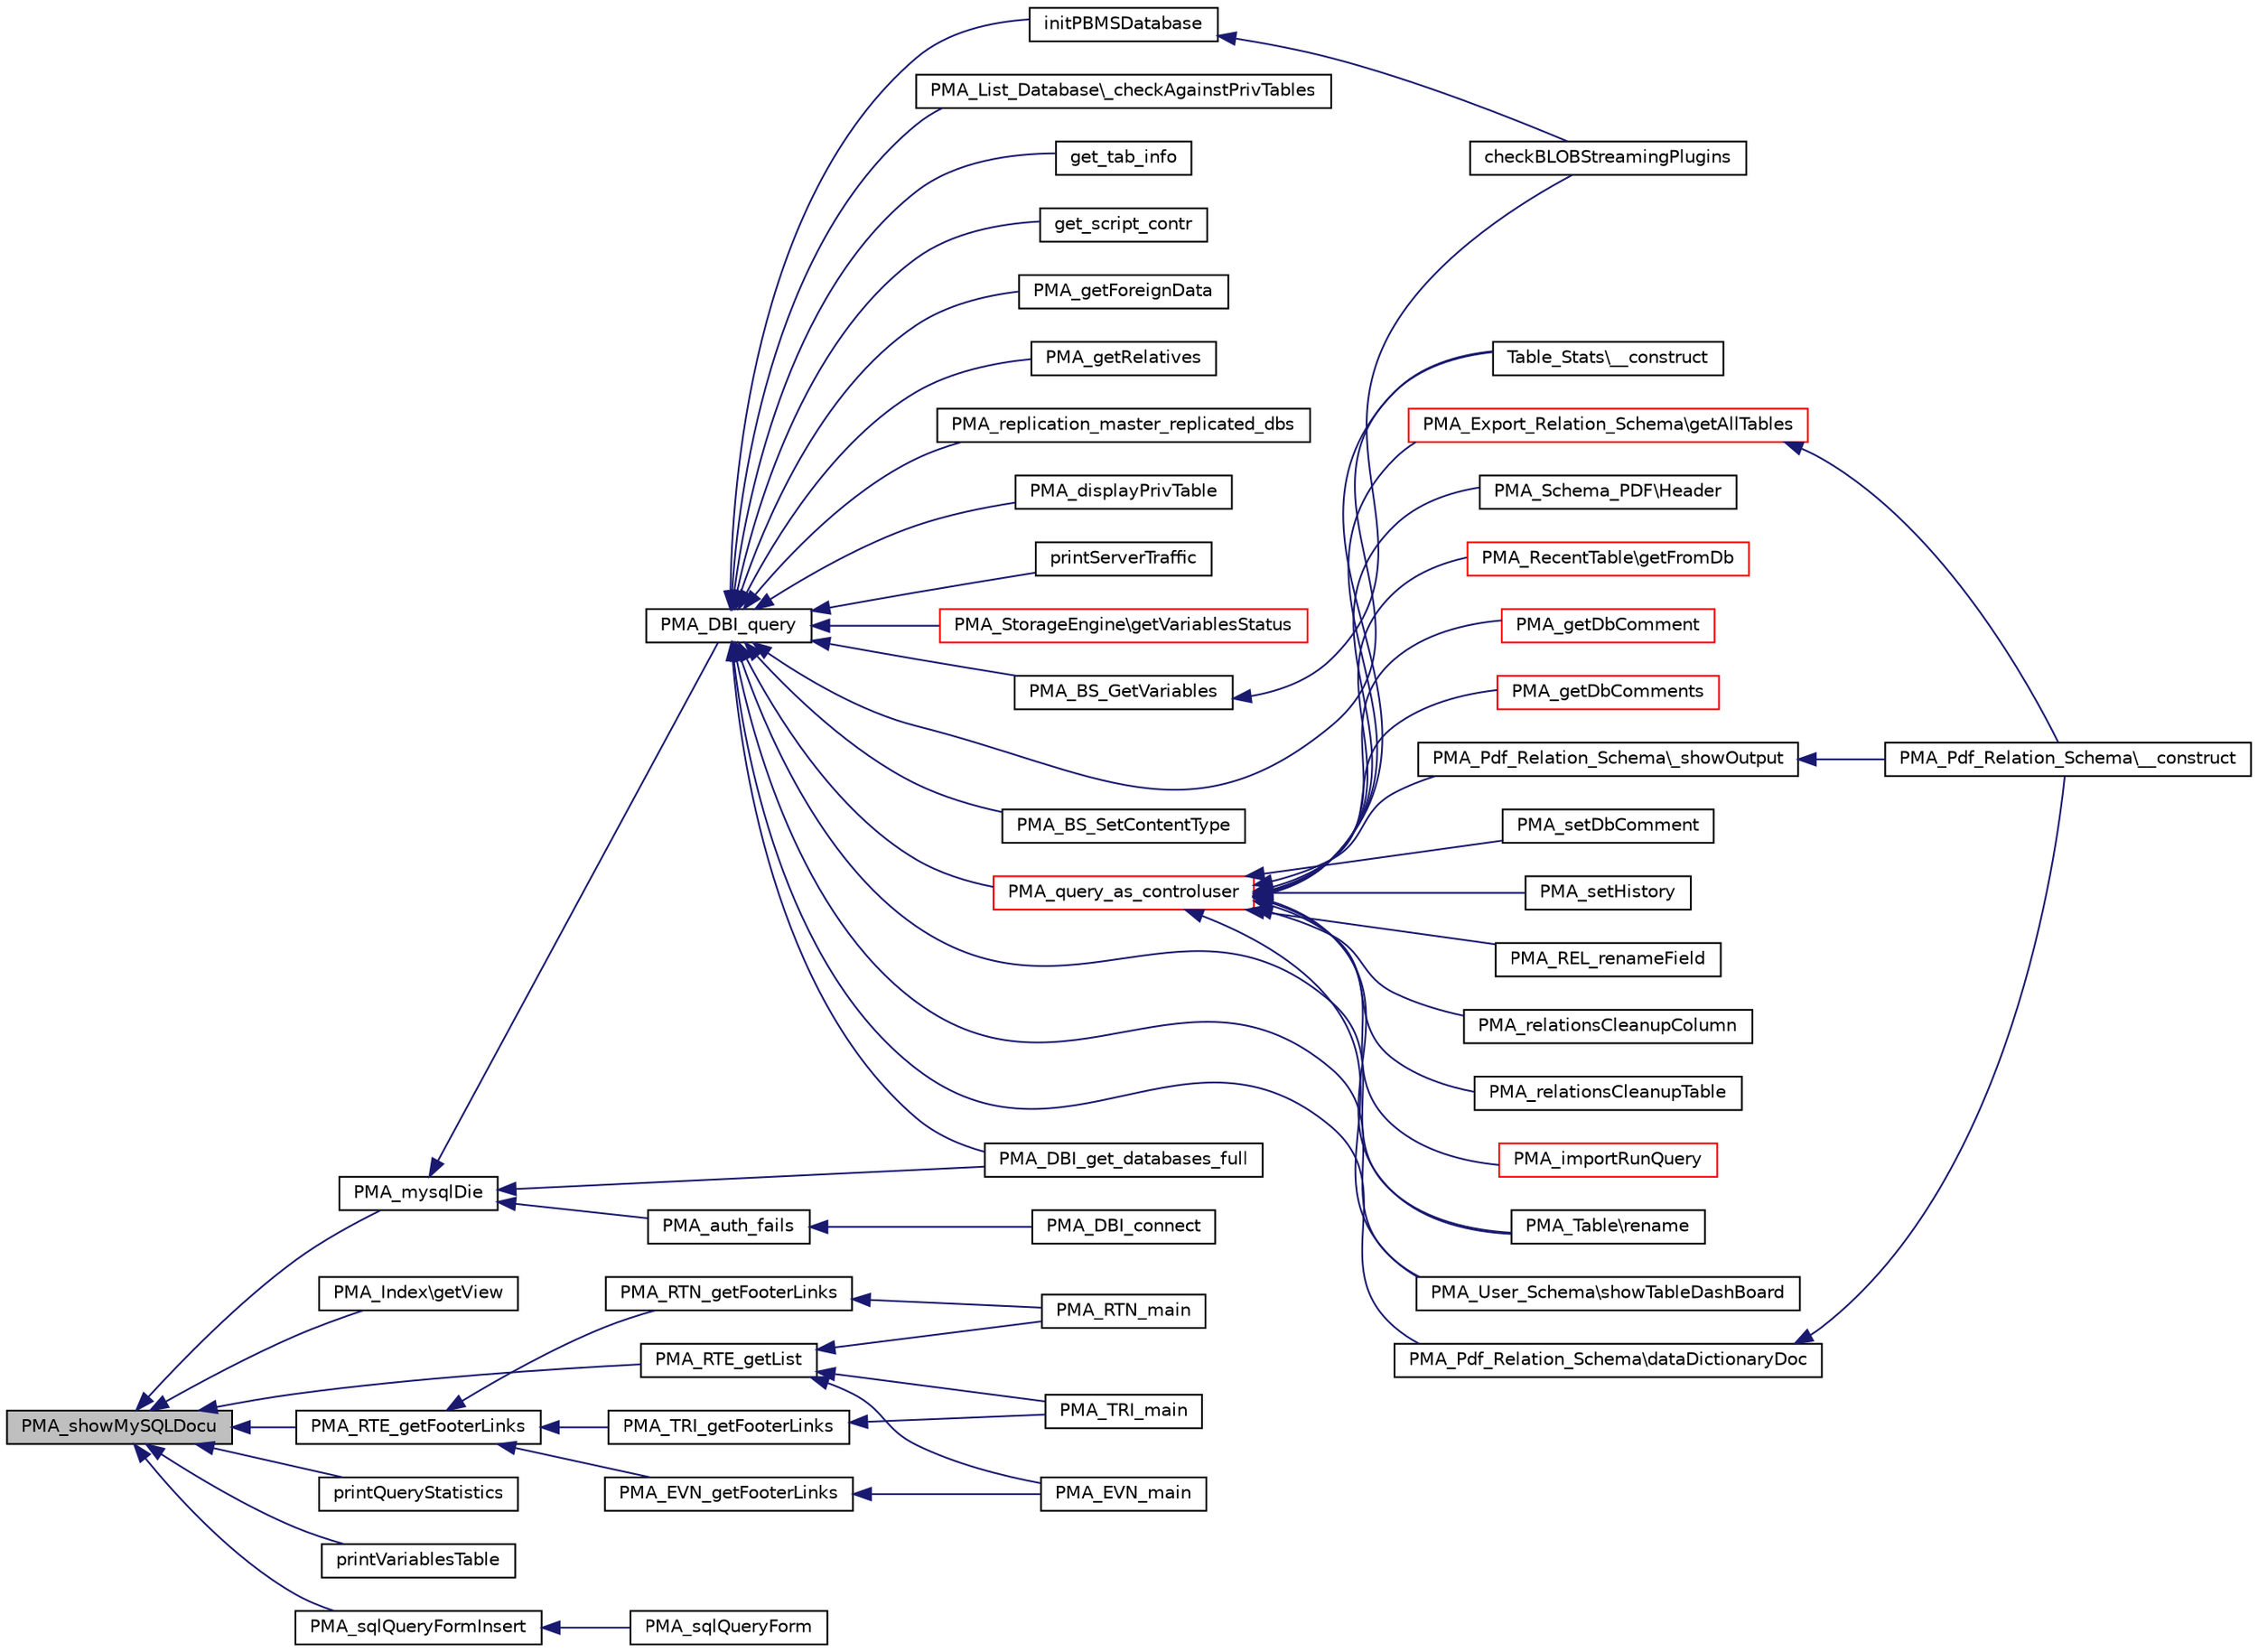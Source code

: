 digraph G
{
  edge [fontname="Helvetica",fontsize="10",labelfontname="Helvetica",labelfontsize="10"];
  node [fontname="Helvetica",fontsize="10",shape=record];
  rankdir="LR";
  Node1 [label="PMA_showMySQLDocu",height=0.2,width=0.4,color="black", fillcolor="grey75", style="filled" fontcolor="black"];
  Node1 -> Node2 [dir="back",color="midnightblue",fontsize="10",style="solid",fontname="Helvetica"];
  Node2 [label="PMA_mysqlDie",height=0.2,width=0.4,color="black", fillcolor="white", style="filled",URL="$common_8lib_8php.html#a4b5abc57e204c6266283131d03f66395",tooltip="Displays a MySQL error message in the right frame."];
  Node2 -> Node3 [dir="back",color="midnightblue",fontsize="10",style="solid",fontname="Helvetica"];
  Node3 [label="PMA_auth_fails",height=0.2,width=0.4,color="black", fillcolor="white", style="filled",URL="$config_8auth_8lib_8php.html#a29189416351efab06c47b2b9bf24e082",tooltip="User is not allowed to login to MySQL -&gt; authentication failed."];
  Node3 -> Node4 [dir="back",color="midnightblue",fontsize="10",style="solid",fontname="Helvetica"];
  Node4 [label="PMA_DBI_connect",height=0.2,width=0.4,color="black", fillcolor="white", style="filled",URL="$drizzle_8dbi_8lib_8php.html#a741e14fe7c5140e6bc11bbecb57336f3",tooltip="connects to the database server"];
  Node2 -> Node5 [dir="back",color="midnightblue",fontsize="10",style="solid",fontname="Helvetica"];
  Node5 [label="PMA_DBI_query",height=0.2,width=0.4,color="black", fillcolor="white", style="filled",URL="$database__interface_8lib_8php.html#ab439cded0e18a60e731e76aa4567c089",tooltip="runs a query"];
  Node5 -> Node6 [dir="back",color="midnightblue",fontsize="10",style="solid",fontname="Helvetica"];
  Node6 [label="initPBMSDatabase",height=0.2,width=0.4,color="black", fillcolor="white", style="filled",URL="$blobstreaming_8lib_8php.html#a00d96bd6ccb9d88c559774919ba5fac3",tooltip="Initializes PBMS database."];
  Node6 -> Node7 [dir="back",color="midnightblue",fontsize="10",style="solid",fontname="Helvetica"];
  Node7 [label="checkBLOBStreamingPlugins",height=0.2,width=0.4,color="black", fillcolor="white", style="filled",URL="$blobstreaming_8lib_8php.html#a36f2035b1d0ef8004c6611a598487e41",tooltip="checks whether the necessary plugins for BLOBStreaming exist"];
  Node5 -> Node8 [dir="back",color="midnightblue",fontsize="10",style="solid",fontname="Helvetica"];
  Node8 [label="PMA_BS_GetVariables",height=0.2,width=0.4,color="black", fillcolor="white", style="filled",URL="$blobstreaming_8lib_8php.html#a1c1ad70ae2918605181787b39442ad12",tooltip="returns a list of BLOBStreaming variables used by MySQL"];
  Node8 -> Node7 [dir="back",color="midnightblue",fontsize="10",style="solid",fontname="Helvetica"];
  Node5 -> Node9 [dir="back",color="midnightblue",fontsize="10",style="solid",fontname="Helvetica"];
  Node9 [label="PMA_BS_SetContentType",height=0.2,width=0.4,color="black", fillcolor="white", style="filled",URL="$blobstreaming_8lib_8php.html#a1524ce4d7f48e05196319469201f1063"];
  Node5 -> Node10 [dir="back",color="midnightblue",fontsize="10",style="solid",fontname="Helvetica"];
  Node10 [label="PMA_DBI_get_databases_full",height=0.2,width=0.4,color="black", fillcolor="white", style="filled",URL="$database__interface_8lib_8php.html#a4b15b983bcb99fa22499c95a4df73c5e",tooltip="returns array with databases containing extended infos about them"];
  Node5 -> Node11 [dir="back",color="midnightblue",fontsize="10",style="solid",fontname="Helvetica"];
  Node11 [label="Table_Stats\\__construct",height=0.2,width=0.4,color="black", fillcolor="white", style="filled",URL="$classTable__Stats.html#a9434b856824f1e3edd57ef9ffe4e83bb",tooltip="The &quot;Table_Stats&quot; constructor."];
  Node5 -> Node12 [dir="back",color="midnightblue",fontsize="10",style="solid",fontname="Helvetica"];
  Node12 [label="PMA_List_Database\\_checkAgainstPrivTables",height=0.2,width=0.4,color="black", fillcolor="white", style="filled",URL="$classPMA__List__Database.html#a08842f1c00c48f46cd7a9cec0883868f",tooltip="this is just a backup, if all is fine this can be deleted later"];
  Node5 -> Node13 [dir="back",color="midnightblue",fontsize="10",style="solid",fontname="Helvetica"];
  Node13 [label="PMA_Pdf_Relation_Schema\\dataDictionaryDoc",height=0.2,width=0.4,color="black", fillcolor="white", style="filled",URL="$classPMA__Pdf__Relation__Schema.html#a38d2ab67dfa62392e8de96f0b970ec73"];
  Node13 -> Node14 [dir="back",color="midnightblue",fontsize="10",style="solid",fontname="Helvetica"];
  Node14 [label="PMA_Pdf_Relation_Schema\\__construct",height=0.2,width=0.4,color="black", fillcolor="white", style="filled",URL="$classPMA__Pdf__Relation__Schema.html#a5b2a26f3a186d05138ba4fe54d1e161e",tooltip="The &quot;PMA_Pdf_Relation_Schema&quot; constructor."];
  Node5 -> Node15 [dir="back",color="midnightblue",fontsize="10",style="solid",fontname="Helvetica"];
  Node15 [label="get_tab_info",height=0.2,width=0.4,color="black", fillcolor="white", style="filled",URL="$pmd__common_8php.html#a6fd09d8875ac4f09f8d60e91c66711c5",tooltip="retrieves table column info"];
  Node5 -> Node16 [dir="back",color="midnightblue",fontsize="10",style="solid",fontname="Helvetica"];
  Node16 [label="get_script_contr",height=0.2,width=0.4,color="black", fillcolor="white", style="filled",URL="$pmd__common_8php.html#a32ba95a5c7b876a678b15067b6c003fc",tooltip="returns JavaScript code for intializing vars"];
  Node5 -> Node17 [dir="back",color="midnightblue",fontsize="10",style="solid",fontname="Helvetica"];
  Node17 [label="PMA_query_as_controluser",height=0.2,width=0.4,color="red", fillcolor="white", style="filled",URL="$relation_8lib_8php.html#ab6d57b38824545d660dcfcd4c864a177",tooltip="Executes a query as controluser if possible, otherwise as normal user."];
  Node17 -> Node11 [dir="back",color="midnightblue",fontsize="10",style="solid",fontname="Helvetica"];
  Node17 -> Node18 [dir="back",color="midnightblue",fontsize="10",style="solid",fontname="Helvetica"];
  Node18 [label="PMA_Export_Relation_Schema\\getAllTables",height=0.2,width=0.4,color="red", fillcolor="white", style="filled",URL="$classPMA__Export__Relation__Schema.html#a172c4334b67ef18111d57f48507d026f",tooltip="get all tables involved or included in page"];
  Node18 -> Node14 [dir="back",color="midnightblue",fontsize="10",style="solid",fontname="Helvetica"];
  Node17 -> Node19 [dir="back",color="midnightblue",fontsize="10",style="solid",fontname="Helvetica"];
  Node19 [label="PMA_importRunQuery",height=0.2,width=0.4,color="red", fillcolor="white", style="filled",URL="$import_8lib_8php.html#a9893da01720eb7c0e987a33b4f3054f0",tooltip="Runs query inside import buffer."];
  Node17 -> Node20 [dir="back",color="midnightblue",fontsize="10",style="solid",fontname="Helvetica"];
  Node20 [label="PMA_Schema_PDF\\Header",height=0.2,width=0.4,color="black", fillcolor="white", style="filled",URL="$classPMA__Schema__PDF.html#aefdd44d7af2b60a0cfd597786c6bb1d1",tooltip="This method is used to render the page header."];
  Node17 -> Node21 [dir="back",color="midnightblue",fontsize="10",style="solid",fontname="Helvetica"];
  Node21 [label="PMA_Pdf_Relation_Schema\\_showOutput",height=0.2,width=0.4,color="black", fillcolor="white", style="filled",URL="$classPMA__Pdf__Relation__Schema.html#a0fc2774fb17e71b884effff244a96163",tooltip="Ouputs the PDF document to a file or sends the output to browser."];
  Node21 -> Node14 [dir="back",color="midnightblue",fontsize="10",style="solid",fontname="Helvetica"];
  Node17 -> Node22 [dir="back",color="midnightblue",fontsize="10",style="solid",fontname="Helvetica"];
  Node22 [label="PMA_RecentTable\\getFromDb",height=0.2,width=0.4,color="red", fillcolor="white", style="filled",URL="$classPMA__RecentTable.html#a9e46f8227b8c9cb921c57ffb5dcf4547",tooltip="Returns recently used tables from phpMyAdmin database."];
  Node17 -> Node23 [dir="back",color="midnightblue",fontsize="10",style="solid",fontname="Helvetica"];
  Node23 [label="PMA_getDbComment",height=0.2,width=0.4,color="red", fillcolor="white", style="filled",URL="$relation_8lib_8php.html#a43f8f6b5eca75feb1cab89ce95ac0e6b",tooltip="Gets the comment for a db."];
  Node17 -> Node24 [dir="back",color="midnightblue",fontsize="10",style="solid",fontname="Helvetica"];
  Node24 [label="PMA_getDbComments",height=0.2,width=0.4,color="red", fillcolor="white", style="filled",URL="$relation_8lib_8php.html#aa5b4777cd4f1dd8e90d161257582fc08",tooltip="Gets the comment for a db."];
  Node17 -> Node25 [dir="back",color="midnightblue",fontsize="10",style="solid",fontname="Helvetica"];
  Node25 [label="PMA_setDbComment",height=0.2,width=0.4,color="black", fillcolor="white", style="filled",URL="$relation_8lib_8php.html#a8b9b6286d6f78be9874ff5763065cd7d",tooltip="Set a database comment to a certain value."];
  Node17 -> Node26 [dir="back",color="midnightblue",fontsize="10",style="solid",fontname="Helvetica"];
  Node26 [label="PMA_setHistory",height=0.2,width=0.4,color="black", fillcolor="white", style="filled",URL="$relation_8lib_8php.html#a3da899c56e80de271d53875a82d20ffb",tooltip="Set a SQL history entry."];
  Node17 -> Node27 [dir="back",color="midnightblue",fontsize="10",style="solid",fontname="Helvetica"];
  Node27 [label="PMA_REL_renameField",height=0.2,width=0.4,color="black", fillcolor="white", style="filled",URL="$relation_8lib_8php.html#aaa50183486665df0d231e247b4ab0a8f",tooltip="Rename a field in relation tables."];
  Node17 -> Node28 [dir="back",color="midnightblue",fontsize="10",style="solid",fontname="Helvetica"];
  Node28 [label="PMA_relationsCleanupColumn",height=0.2,width=0.4,color="black", fillcolor="white", style="filled",URL="$relation__cleanup_8lib_8php.html#ab2f43f4ce21a2a95d2d16f8e150fd9eb",tooltip="Cleanu column related relation stuff."];
  Node17 -> Node29 [dir="back",color="midnightblue",fontsize="10",style="solid",fontname="Helvetica"];
  Node29 [label="PMA_relationsCleanupTable",height=0.2,width=0.4,color="black", fillcolor="white", style="filled",URL="$relation__cleanup_8lib_8php.html#a46d7e71842c56b58cc0dbc58c453cd92",tooltip="Cleanup table related relation stuff."];
  Node17 -> Node30 [dir="back",color="midnightblue",fontsize="10",style="solid",fontname="Helvetica"];
  Node30 [label="PMA_Table\\rename",height=0.2,width=0.4,color="black", fillcolor="white", style="filled",URL="$classPMA__Table.html#a3ca6ed1ed1646799aa43a7ae9612b739",tooltip="renames table"];
  Node17 -> Node31 [dir="back",color="midnightblue",fontsize="10",style="solid",fontname="Helvetica"];
  Node31 [label="PMA_User_Schema\\showTableDashBoard",height=0.2,width=0.4,color="black", fillcolor="white", style="filled",URL="$classPMA__User__Schema.html#a25bb38512ae5dbf3ab57cb3b86206d1c",tooltip="A dashboard is displayed to AutoLayout the position of tables `users` can drag n drop the tables and ..."];
  Node5 -> Node32 [dir="back",color="midnightblue",fontsize="10",style="solid",fontname="Helvetica"];
  Node32 [label="PMA_getForeignData",height=0.2,width=0.4,color="black", fillcolor="white", style="filled",URL="$relation_8lib_8php.html#a3d88adc7fba312fe26b3ef82225a5fdd",tooltip="Gets foreign keys in preparation for a drop-down selector."];
  Node5 -> Node33 [dir="back",color="midnightblue",fontsize="10",style="solid",fontname="Helvetica"];
  Node33 [label="PMA_getRelatives",height=0.2,width=0.4,color="black", fillcolor="white", style="filled",URL="$relation_8lib_8php.html#a72a8be8808efce25ad524b9f28fe4625",tooltip="Finds all related tables."];
  Node5 -> Node34 [dir="back",color="midnightblue",fontsize="10",style="solid",fontname="Helvetica"];
  Node34 [label="PMA_replication_master_replicated_dbs",height=0.2,width=0.4,color="black", fillcolor="white", style="filled",URL="$replication_8inc_8php.html#a1cf2dc832340ebe981fd5bcb492b1b76",tooltip="Get list of replicated databases on master server."];
  Node5 -> Node35 [dir="back",color="midnightblue",fontsize="10",style="solid",fontname="Helvetica"];
  Node35 [label="PMA_displayPrivTable",height=0.2,width=0.4,color="black", fillcolor="white", style="filled",URL="$server__privileges_8php.html#a1fba97ee0994c3e0dc4f5793d66ea515",tooltip="Displays the privileges form table."];
  Node5 -> Node36 [dir="back",color="midnightblue",fontsize="10",style="solid",fontname="Helvetica"];
  Node36 [label="printServerTraffic",height=0.2,width=0.4,color="black", fillcolor="white", style="filled",URL="$server__status_8php.html#abfe999235a56a874471934cd49e1598d"];
  Node5 -> Node37 [dir="back",color="midnightblue",fontsize="10",style="solid",fontname="Helvetica"];
  Node37 [label="PMA_StorageEngine\\getVariablesStatus",height=0.2,width=0.4,color="red", fillcolor="white", style="filled",URL="$classPMA__StorageEngine.html#a6a1fd75e8900b993c5da16ab45495f9d",tooltip="returns array with detailed info about engine specific server variables"];
  Node5 -> Node30 [dir="back",color="midnightblue",fontsize="10",style="solid",fontname="Helvetica"];
  Node5 -> Node31 [dir="back",color="midnightblue",fontsize="10",style="solid",fontname="Helvetica"];
  Node2 -> Node10 [dir="back",color="midnightblue",fontsize="10",style="solid",fontname="Helvetica"];
  Node1 -> Node38 [dir="back",color="midnightblue",fontsize="10",style="solid",fontname="Helvetica"];
  Node38 [label="PMA_Index\\getView",height=0.2,width=0.4,color="black", fillcolor="white", style="filled",URL="$classPMA__Index.html#a0e8e4c5b27a81347e8b81c74fd8a091c",tooltip="Show index data."];
  Node1 -> Node39 [dir="back",color="midnightblue",fontsize="10",style="solid",fontname="Helvetica"];
  Node39 [label="PMA_RTE_getFooterLinks",height=0.2,width=0.4,color="black", fillcolor="white", style="filled",URL="$rte__footer_8lib_8php.html#a6ce43d4ca9f611cf5311f52db4d820ca",tooltip="Creates a fieldset for adding a new item, if the user has the privileges."];
  Node39 -> Node40 [dir="back",color="midnightblue",fontsize="10",style="solid",fontname="Helvetica"];
  Node40 [label="PMA_RTN_getFooterLinks",height=0.2,width=0.4,color="black", fillcolor="white", style="filled",URL="$rte__footer_8lib_8php.html#ad872d60be3485874a6e1d555d00d8c86",tooltip="Creates a fieldset for adding a new routine, if the user has the privileges."];
  Node40 -> Node41 [dir="back",color="midnightblue",fontsize="10",style="solid",fontname="Helvetica"];
  Node41 [label="PMA_RTN_main",height=0.2,width=0.4,color="black", fillcolor="white", style="filled",URL="$rte__routines_8lib_8php.html#a82a7cafa80bbc1f971939fd5ddc169fc",tooltip="Main function for the routines functionality."];
  Node39 -> Node42 [dir="back",color="midnightblue",fontsize="10",style="solid",fontname="Helvetica"];
  Node42 [label="PMA_TRI_getFooterLinks",height=0.2,width=0.4,color="black", fillcolor="white", style="filled",URL="$rte__footer_8lib_8php.html#a9ae65b92f02cf02a0e73a14de03f98d1",tooltip="Creates a fieldset for adding a new trigger, if the user has the privileges."];
  Node42 -> Node43 [dir="back",color="midnightblue",fontsize="10",style="solid",fontname="Helvetica"];
  Node43 [label="PMA_TRI_main",height=0.2,width=0.4,color="black", fillcolor="white", style="filled",URL="$rte__triggers_8lib_8php.html#a9718500ed4111c7d22990addfe65b205",tooltip="Main function for the triggers functionality."];
  Node39 -> Node44 [dir="back",color="midnightblue",fontsize="10",style="solid",fontname="Helvetica"];
  Node44 [label="PMA_EVN_getFooterLinks",height=0.2,width=0.4,color="black", fillcolor="white", style="filled",URL="$rte__footer_8lib_8php.html#a46b40418fe16b0d6cc953e2f468d7e5d",tooltip="Creates a fieldset for adding a new event, if the user has the privileges."];
  Node44 -> Node45 [dir="back",color="midnightblue",fontsize="10",style="solid",fontname="Helvetica"];
  Node45 [label="PMA_EVN_main",height=0.2,width=0.4,color="black", fillcolor="white", style="filled",URL="$rte__events_8lib_8php.html#a32e646576e5c66cfc0172efe82baedd3",tooltip="Main function for the events functionality."];
  Node1 -> Node46 [dir="back",color="midnightblue",fontsize="10",style="solid",fontname="Helvetica"];
  Node46 [label="PMA_RTE_getList",height=0.2,width=0.4,color="black", fillcolor="white", style="filled",URL="$rte__list_8lib_8php.html#a0376d09c0e0dbe44c936a45538f16a2e",tooltip="Creates a list of items containing the relevant information and some action links."];
  Node46 -> Node45 [dir="back",color="midnightblue",fontsize="10",style="solid",fontname="Helvetica"];
  Node46 -> Node41 [dir="back",color="midnightblue",fontsize="10",style="solid",fontname="Helvetica"];
  Node46 -> Node43 [dir="back",color="midnightblue",fontsize="10",style="solid",fontname="Helvetica"];
  Node1 -> Node47 [dir="back",color="midnightblue",fontsize="10",style="solid",fontname="Helvetica"];
  Node47 [label="printQueryStatistics",height=0.2,width=0.4,color="black", fillcolor="white", style="filled",URL="$server__status_8php.html#a5a528c5a548663f7b55c3b481c794a02"];
  Node1 -> Node48 [dir="back",color="midnightblue",fontsize="10",style="solid",fontname="Helvetica"];
  Node48 [label="printVariablesTable",height=0.2,width=0.4,color="black", fillcolor="white", style="filled",URL="$server__status_8php.html#af7c520088b239c155d14d04d4490d83e"];
  Node1 -> Node49 [dir="back",color="midnightblue",fontsize="10",style="solid",fontname="Helvetica"];
  Node49 [label="PMA_sqlQueryFormInsert",height=0.2,width=0.4,color="black", fillcolor="white", style="filled",URL="$sql__query__form_8lib_8php.html#af3b549c125d7beec296f1ee1283bb681",tooltip="prints querybox fieldset"];
  Node49 -> Node50 [dir="back",color="midnightblue",fontsize="10",style="solid",fontname="Helvetica"];
  Node50 [label="PMA_sqlQueryForm",height=0.2,width=0.4,color="black", fillcolor="white", style="filled",URL="$sql__query__form_8lib_8php.html#ad1f1165db8b6302766041d3d9cdda39c",tooltip="prints the sql query boxes"];
}

